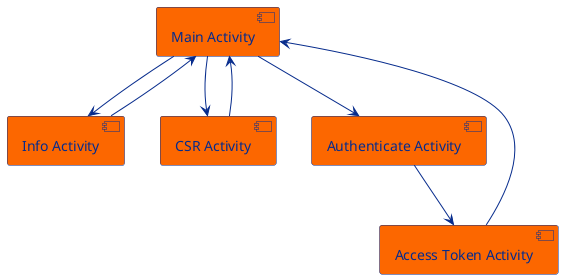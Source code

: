 @startuml

skinparam component {
  FontColor #062b8c
  BackgroundColor #fc6700
  BorderColor #062b8c
  ArrowColor #062b8c
  ArrowFontColor #062b8c
}
skinparam node {
  BorderColor #062b8c
  FontColor #062b8c
}
skinparam frame {
  BorderColor Grey
  FontColor Grey
}

[Main Activity] as main
[Info Activity] as info
[CSR Activity] as csr
[Authenticate Activity] as auth
[Access Token Activity] as token

main -down-> info
info -> main
main -down-> csr
csr -> main
main -down-> auth
auth -down-> token
token -up-> main
@enduml